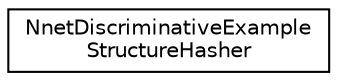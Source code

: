 digraph "Graphical Class Hierarchy"
{
  edge [fontname="Helvetica",fontsize="10",labelfontname="Helvetica",labelfontsize="10"];
  node [fontname="Helvetica",fontsize="10",shape=record];
  rankdir="LR";
  Node0 [label="NnetDiscriminativeExample\lStructureHasher",height=0.2,width=0.4,color="black", fillcolor="white", style="filled",URL="$structkaldi_1_1nnet3_1_1NnetDiscriminativeExampleStructureHasher.html",tooltip="This hashing object hashes just the structural aspects of the NnetExample without looking at the valu..."];
}
